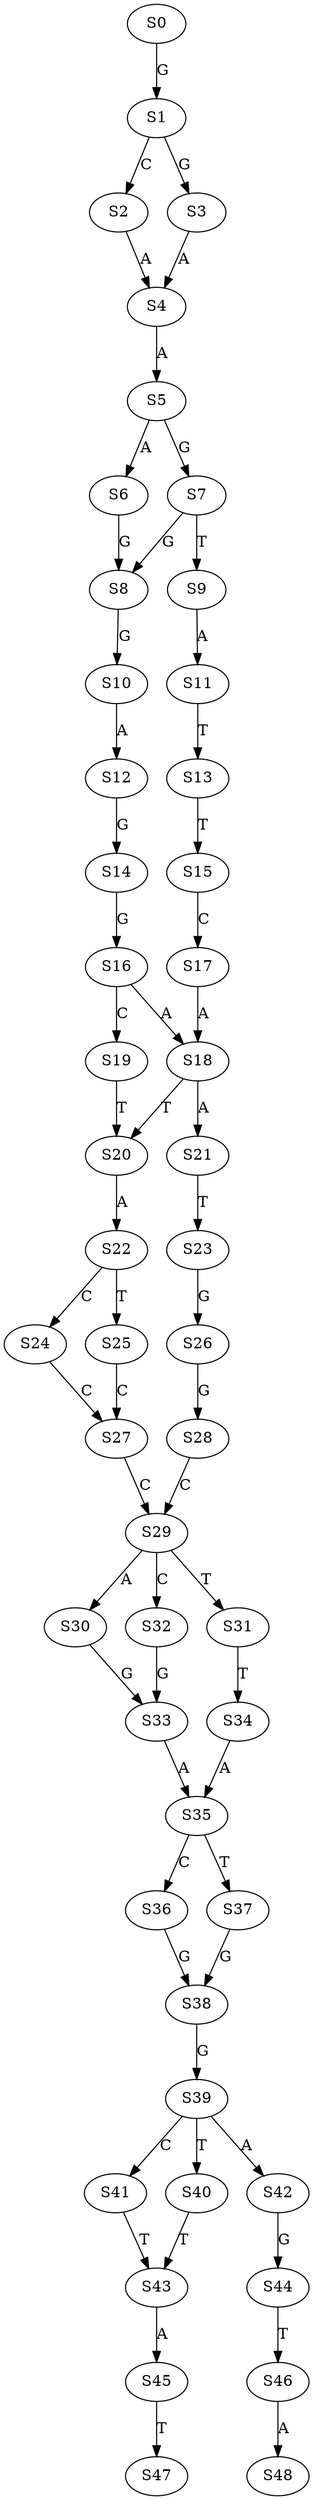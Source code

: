 strict digraph  {
	S0 -> S1 [ label = G ];
	S1 -> S2 [ label = C ];
	S1 -> S3 [ label = G ];
	S2 -> S4 [ label = A ];
	S3 -> S4 [ label = A ];
	S4 -> S5 [ label = A ];
	S5 -> S6 [ label = A ];
	S5 -> S7 [ label = G ];
	S6 -> S8 [ label = G ];
	S7 -> S8 [ label = G ];
	S7 -> S9 [ label = T ];
	S8 -> S10 [ label = G ];
	S9 -> S11 [ label = A ];
	S10 -> S12 [ label = A ];
	S11 -> S13 [ label = T ];
	S12 -> S14 [ label = G ];
	S13 -> S15 [ label = T ];
	S14 -> S16 [ label = G ];
	S15 -> S17 [ label = C ];
	S16 -> S18 [ label = A ];
	S16 -> S19 [ label = C ];
	S17 -> S18 [ label = A ];
	S18 -> S20 [ label = T ];
	S18 -> S21 [ label = A ];
	S19 -> S20 [ label = T ];
	S20 -> S22 [ label = A ];
	S21 -> S23 [ label = T ];
	S22 -> S24 [ label = C ];
	S22 -> S25 [ label = T ];
	S23 -> S26 [ label = G ];
	S24 -> S27 [ label = C ];
	S25 -> S27 [ label = C ];
	S26 -> S28 [ label = G ];
	S27 -> S29 [ label = C ];
	S28 -> S29 [ label = C ];
	S29 -> S30 [ label = A ];
	S29 -> S31 [ label = T ];
	S29 -> S32 [ label = C ];
	S30 -> S33 [ label = G ];
	S31 -> S34 [ label = T ];
	S32 -> S33 [ label = G ];
	S33 -> S35 [ label = A ];
	S34 -> S35 [ label = A ];
	S35 -> S36 [ label = C ];
	S35 -> S37 [ label = T ];
	S36 -> S38 [ label = G ];
	S37 -> S38 [ label = G ];
	S38 -> S39 [ label = G ];
	S39 -> S40 [ label = T ];
	S39 -> S41 [ label = C ];
	S39 -> S42 [ label = A ];
	S40 -> S43 [ label = T ];
	S41 -> S43 [ label = T ];
	S42 -> S44 [ label = G ];
	S43 -> S45 [ label = A ];
	S44 -> S46 [ label = T ];
	S45 -> S47 [ label = T ];
	S46 -> S48 [ label = A ];
}
